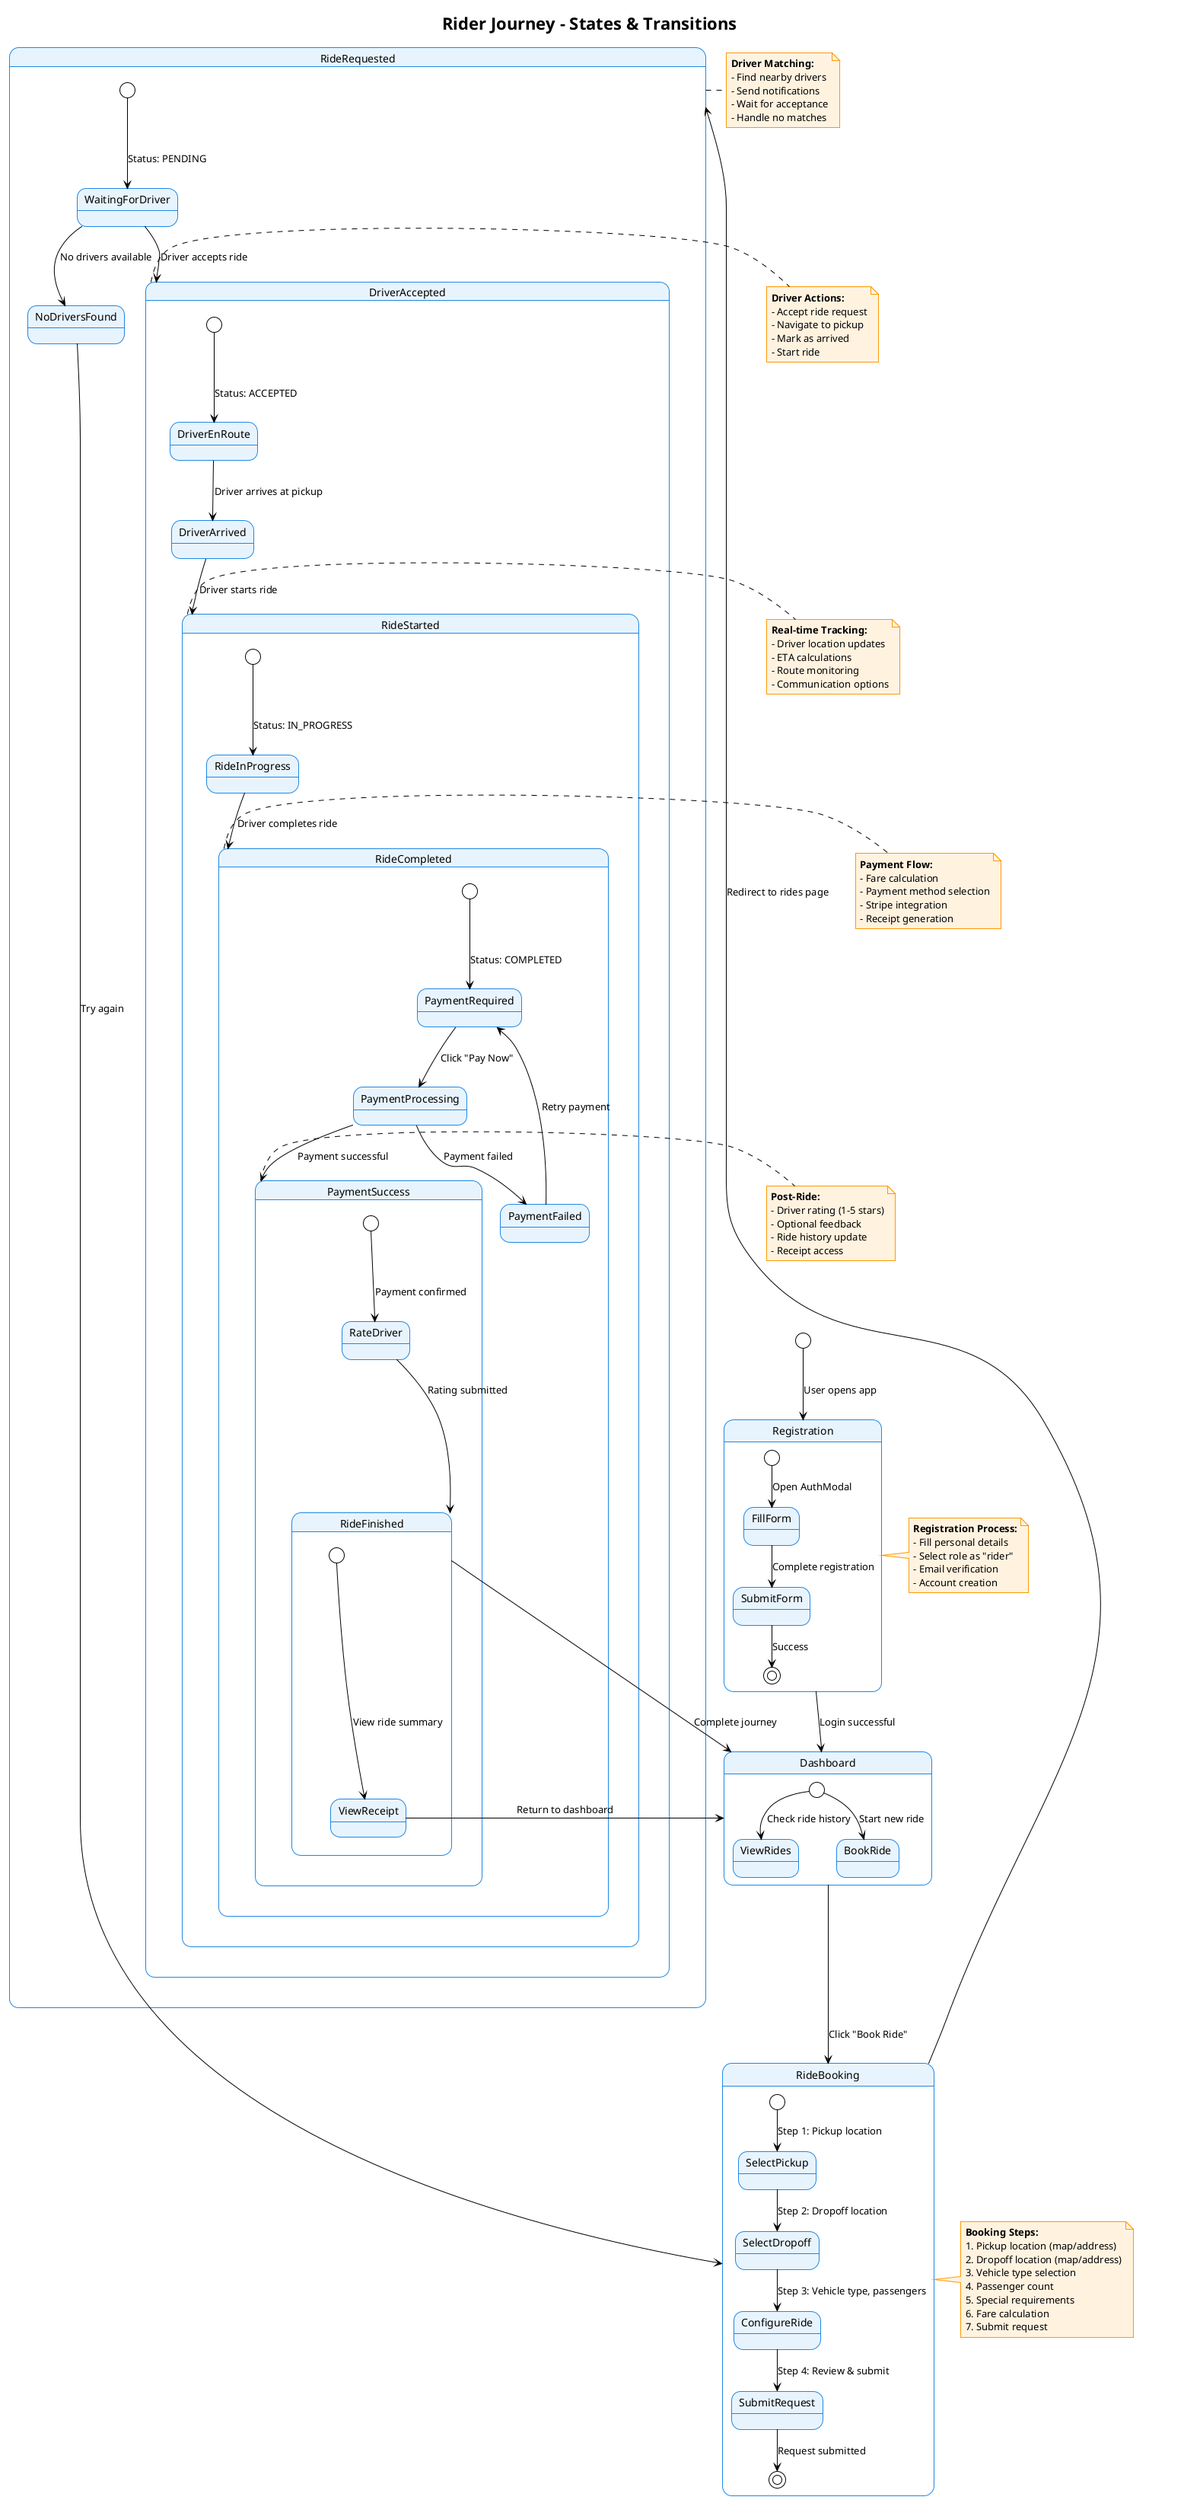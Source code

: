 @startuml Rider Flow States Diagram

!theme plain
skinparam backgroundColor #FFFFFF
skinparam state {
  BackgroundColor #E8F4FD
  BorderColor #1E88E5
  FontColor #000000
}
skinparam note {
  BackgroundColor #FFF3E0
  BorderColor #FF9800
}

title **Rider Journey - States & Transitions**

[*] --> Registration : User opens app

state Registration {
  [*] --> FillForm : Open AuthModal
  FillForm --> SubmitForm : Complete registration
  SubmitForm --> [*] : Success
}

Registration --> Dashboard : Login successful

state Dashboard {
  [*] --> ViewRides : Check ride history
  [*] --> BookRide : Start new ride
}

Dashboard --> RideBooking : Click "Book Ride"

state RideBooking {
  [*] --> SelectPickup : Step 1: Pickup location
  SelectPickup --> SelectDropoff : Step 2: Dropoff location
  SelectDropoff --> ConfigureRide : Step 3: Vehicle type, passengers
  ConfigureRide --> SubmitRequest : Step 4: Review & submit
  SubmitRequest --> [*] : Request submitted
}

RideBooking --> RideRequested : Redirect to rides page

state RideRequested {
  [*] --> WaitingForDriver : Status: PENDING
  WaitingForDriver --> DriverAccepted : Driver accepts ride
  WaitingForDriver --> NoDriversFound : No drivers available
  NoDriversFound --> RideBooking : Try again
}

state DriverAccepted {
  [*] --> DriverEnRoute : Status: ACCEPTED
  DriverEnRoute --> DriverArrived : Driver arrives at pickup
  DriverArrived --> RideStarted : Driver starts ride
}

state RideStarted {
  [*] --> RideInProgress : Status: IN_PROGRESS
  RideInProgress --> RideCompleted : Driver completes ride
}

state RideCompleted {
  [*] --> PaymentRequired : Status: COMPLETED
  PaymentRequired --> PaymentProcessing : Click "Pay Now"
  PaymentProcessing --> PaymentSuccess : Payment successful
  PaymentProcessing --> PaymentFailed : Payment failed
  PaymentFailed --> PaymentRequired : Retry payment
}

state PaymentSuccess {
  [*] --> RateDriver : Payment confirmed
  RateDriver --> RideFinished : Rating submitted
}

state RideFinished {
  [*] --> ViewReceipt : View ride summary
  ViewReceipt --> Dashboard : Return to dashboard
}

RideFinished --> Dashboard : Complete journey

note right of Registration
  **Registration Process:**
  - Fill personal details
  - Select role as "rider"
  - Email verification
  - Account creation
end note

note right of RideBooking
  **Booking Steps:**
  1. Pickup location (map/address)
  2. Dropoff location (map/address)
  3. Vehicle type selection
  4. Passenger count
  5. Special requirements
  6. Fare calculation
  7. Submit request
end note

note right of RideRequested
  **Driver Matching:**
  - Find nearby drivers
  - Send notifications
  - Wait for acceptance
  - Handle no matches
end note

note right of DriverAccepted
  **Driver Actions:**
  - Accept ride request
  - Navigate to pickup
  - Mark as arrived
  - Start ride
end note

note right of RideStarted
  **Real-time Tracking:**
  - Driver location updates
  - ETA calculations
  - Route monitoring
  - Communication options
end note

note right of RideCompleted
  **Payment Flow:**
  - Fare calculation
  - Payment method selection
  - Stripe integration
  - Receipt generation
end note

note right of PaymentSuccess
  **Post-Ride:**
  - Driver rating (1-5 stars)
  - Optional feedback
  - Ride history update
  - Receipt access
end note

@enduml
